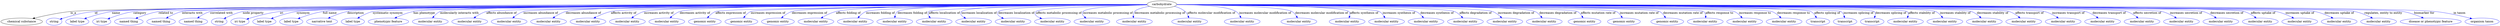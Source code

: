 digraph {
	graph [bb="0,0,9769.9,123"];
	node [label="\N"];
	carbohydrate	 [height=0.5,
		label=carbohydrate,
		pos="4577.3,105",
		width=1.5707];
	"chemical substance"	 [height=0.5,
		pos="79.293,18",
		width=2.2026];
	carbohydrate -> "chemical substance"	 [label=is_a,
		lp="288.29,61.5",
		pos="e,124.29,32.943 4520.6,104.92 4028.5,104.18 497.63,97.858 277.29,69 227.97,62.54 173.32,47.872 133.95,35.917"];
	id	 [color=blue,
		height=0.5,
		label=string,
		pos="207.29,18",
		width=0.84854];
	carbohydrate -> id	 [color=blue,
		label=id,
		lp="383.79,61.5",
		pos="e,231.13,29.55 4520.7,104.9 4036,103.99 593.35,96.608 378.29,69 318.74,61.355 304,55.729 247.29,36 245.05,35.219 242.76,34.36 240.46,\
33.455",
		style=solid];
	name	 [color=blue,
		height=0.5,
		label="label type",
		pos="301.29,18",
		width=1.2638];
	carbohydrate -> name	 [color=blue,
		label=name,
		lp="466.79,61.5",
		pos="e,331.57,31.5 4520.5,104.76 4032.2,102.62 556.35,86.842 451.29,69 412.8,62.462 370.87,47.494 341.16,35.454",
		style=solid];
	category	 [color=blue,
		height=0.5,
		label="iri type",
		pos="401.29,18",
		width=1.011];
	carbohydrate -> category	 [color=blue,
		label=category,
		lp="563.79,61.5",
		pos="e,427.42,30.764 4520.6,104.76 4038.6,102.64 642.88,87.133 540.29,69 503.72,62.536 464.16,47.126 436.63,34.926",
		style=solid];
	"related to"	 [color=blue,
		height=0.5,
		label="named thing",
		pos="511.29,18",
		width=1.5346];
	carbohydrate -> "related to"	 [color=blue,
		label="related to",
		lp="669.29,61.5",
		pos="e,541.31,33.185 4520.6,104.76 4045.4,102.74 742.9,88.045 643.29,69 610.98,62.822 576.36,49.155 550.69,37.523",
		style=solid];
	"interacts with"	 [color=blue,
		height=0.5,
		label="named thing",
		pos="639.29,18",
		width=1.5346];
	carbohydrate -> "interacts with"	 [color=blue,
		label="interacts with",
		lp="775.29,61.5",
		pos="e,663.24,34.402 4520.4,104.83 4051.3,103.4 834.26,92.742 738.29,69 714.74,63.174 690.5,50.808 671.89,39.712",
		style=solid];
	"correlated with"	 [color=blue,
		height=0.5,
		label="named thing",
		pos="767.29,18",
		width=1.5346];
	carbohydrate -> "correlated with"	 [color=blue,
		label="correlated with",
		lp="890.29,61.5",
		pos="e,787.33,34.872 4520.6,104.88 4059.8,103.83 941.38,95.782 849.29,69 829.92,63.364 810.63,51.752 795.64,41.03",
		style=solid];
	"node property"	 [color=blue,
		height=0.5,
		label=string,
		pos="871.29,18",
		width=0.84854];
	carbohydrate -> "node property"	 [color=blue,
		label="node property",
		lp="1015.3,61.5",
		pos="e,892.19,31.476 4520.5,104.77 4068.2,102.94 1067.3,90.009 977.29,69 950.04,62.642 921.6,48.481 901.04,36.69",
		style=solid];
	iri	 [color=blue,
		height=0.5,
		label="iri type",
		pos="956.29,18",
		width=1.011];
	carbohydrate -> iri	 [color=blue,
		label=iri,
		lp="1127.8,61.5",
		pos="e,984.28,29.664 4520.5,104.83 4085.8,103.47 1296.6,93.782 1121.3,69 1076.4,62.647 1026.9,45.981 993.95,33.416",
		style=solid];
	synonym	 [color=blue,
		height=0.5,
		label="label type",
		pos="1056.3,18",
		width=1.2638];
	carbohydrate -> synonym	 [color=blue,
		label=synonym,
		lp="1216.8,61.5",
		pos="e,1084.7,32.079 4520.6,104.96 4091.2,104.6 1361.6,101.03 1191.3,69 1157.2,62.586 1120.5,48.186 1094,36.318",
		style=solid];
	"full name"	 [color=blue,
		height=0.5,
		label="label type",
		pos="1165.3,18",
		width=1.2638];
	carbohydrate -> "full name"	 [color=blue,
		label="full name",
		lp="1324.8,61.5",
		pos="e,1193.5,32.196 4520.7,104.95 4099.5,104.5 1462.9,100.42 1298.3,69 1264.8,62.601 1228.7,48.273 1202.6,36.428",
		style=solid];
	description	 [color=blue,
		height=0.5,
		label="narrative text",
		pos="1286.3,18",
		width=1.6068];
	carbohydrate -> description	 [color=blue,
		label=description,
		lp="1430.8,61.5",
		pos="e,1313.8,34.149 4520.6,104.68 4100.2,102.24 1479.6,86.396 1400.3,69 1373.1,63.023 1344.4,50.177 1322.6,38.874",
		style=solid];
	"systematic synonym"	 [color=blue,
		height=0.5,
		label="label type",
		pos="1407.3,18",
		width=1.2638];
	carbohydrate -> "systematic synonym"	 [color=blue,
		label="systematic synonym",
		lp="1560.3,61.5",
		pos="e,1429.9,33.883 4520.5,104.7 4107.6,102.5 1580.3,88.232 1504.3,69 1480.8,63.063 1456.7,50.436 1438.4,39.233",
		style=solid];
	"has phenotype"	 [color=blue,
		height=0.5,
		label="phenotypic feature",
		pos="1547.3,18",
		width=2.1304];
	carbohydrate -> "has phenotype"	 [color=blue,
		label="has phenotype",
		lp="1706.8,61.5",
		pos="e,1577.3,34.643 4520.7,104.92 4127.2,104.31 1812,99.415 1667.3,69 1639.1,63.067 1609.2,50.403 1586.3,39.179",
		style=solid];
	"molecularly interacts with"	 [color=blue,
		height=0.5,
		label="molecular entity",
		pos="1711.3,18",
		width=1.9137];
	carbohydrate -> "molecularly interacts with"	 [color=blue,
		label="molecularly interacts with",
		lp="1846.8,61.5",
		pos="e,1727,35.552 4520.6,104.78 4129.1,103.19 1842.3,92.925 1775.3,69 1760,63.528 1745.5,52.741 1734.3,42.49",
		style=solid];
	"affects abundance of"	 [color=blue,
		height=0.5,
		label="molecular entity",
		pos="1867.3,18",
		width=1.9137];
	carbohydrate -> "affects abundance of"	 [color=blue,
		label="affects abundance of",
		lp="2014.8,61.5",
		pos="e,1890.2,35.113 4520.7,104.61 4145,101.95 2022.3,86.193 1958.3,69 1937,63.282 1915.4,51.464 1898.5,40.643",
		style=solid];
	"increases abundance of"	 [color=blue,
		height=0.5,
		label="molecular entity",
		pos="2023.3,18",
		width=1.9137];
	carbohydrate -> "increases abundance of"	 [color=blue,
		label="increases abundance of",
		lp="2170.8,61.5",
		pos="e,2044.6,35.349 4520.5,104.58 4156.7,101.87 2167.2,86.234 2107.3,69 2087.8,63.401 2068.4,52.029 2053.1,41.442",
		style=solid];
	"decreases abundance of"	 [color=blue,
		height=0.5,
		label="molecular entity",
		pos="2179.3,18",
		width=1.9137];
	carbohydrate -> "decreases abundance of"	 [color=blue,
		label="decreases abundance of",
		lp="2337.8,61.5",
		pos="e,2203.1,35.103 4520.5,104.88 4176.9,104.05 2385.2,98.338 2273.3,69 2251.4,63.267 2229.1,51.448 2211.7,40.631",
		style=solid];
	"affects activity of"	 [color=blue,
		height=0.5,
		label="molecular entity",
		pos="2335.3,18",
		width=1.9137];
	carbohydrate -> "affects activity of"	 [color=blue,
		label="affects activity of",
		lp="2495.3,61.5",
		pos="e,2363.2,34.601 4520.7,104.7 4193,102.85 2551.2,92.46 2447.3,69 2421,63.055 2393.4,50.562 2372.1,39.428",
		style=solid];
	"increases activity of"	 [color=blue,
		height=0.5,
		label="molecular entity",
		pos="2491.3,18",
		width=1.9137];
	carbohydrate -> "increases activity of"	 [color=blue,
		label="increases activity of",
		lp="2635.8,61.5",
		pos="e,2513.9,35.08 4520.6,104.77 4205.3,103.36 2677.2,95.213 2581.3,69 2560.4,63.287 2539.2,51.631 2522.6,40.902",
		style=solid];
	"decreases activity of"	 [color=blue,
		height=0.5,
		label="molecular entity",
		pos="2647.3,18",
		width=1.9137];
	carbohydrate -> "decreases activity of"	 [color=blue,
		label="decreases activity of",
		lp="2778.3,61.5",
		pos="e,2666.3,35.55 4520.7,104.81 4219,103.68 2810,96.916 2722.3,69 2704.8,63.421 2687.6,52.321 2674.2,41.898",
		style=solid];
	"affects expression of"	 [color=blue,
		height=0.5,
		label="genomic entity",
		pos="2798.3,18",
		width=1.7693];
	carbohydrate -> "affects expression of"	 [color=blue,
		label="affects expression of",
		lp="2919.8,61.5",
		pos="e,2814.3,35.509 4520.3,104.82 4231.8,103.76 2942.9,97.446 2863.3,69 2847.8,63.471 2833.2,52.677 2821.7,42.438",
		style=solid];
	"increases expression of"	 [color=blue,
		height=0.5,
		label="genomic entity",
		pos="2943.3,18",
		width=1.7693];
	carbohydrate -> "increases expression of"	 [color=blue,
		label="increases expression of",
		lp="3067.8,61.5",
		pos="e,2958.4,35.735 4520.5,104.75 4247.2,103.42 3076.5,96.157 3004.3,69 2989.7,63.527 2976.2,52.995 2965.6,42.916",
		style=solid];
	"decreases expression of"	 [color=blue,
		height=0.5,
		label="genomic entity",
		pos="3088.3,18",
		width=1.7693];
	carbohydrate -> "decreases expression of"	 [color=blue,
		label="decreases expression of",
		lp="3228.8,61.5",
		pos="e,3107.3,35.261 4520.5,104.44 4264.8,101.8 3229.8,89.869 3164.3,69 3146.5,63.331 3129,52.109 3115.3,41.632",
		style=solid];
	"affects folding of"	 [color=blue,
		height=0.5,
		label="molecular entity",
		pos="3239.3,18",
		width=1.9137];
	carbohydrate -> "affects folding of"	 [color=blue,
		label="affects folding of",
		lp="3378.3,61.5",
		pos="e,3262.5,35.003 4520.7,104.11 4284.7,100.31 3389.2,84.884 3331.3,69 3309.8,63.121 3288,51.296 3271,40.511",
		style=solid];
	"increases folding of"	 [color=blue,
		height=0.5,
		label="molecular entity",
		pos="3395.3,18",
		width=1.9137];
	carbohydrate -> "increases folding of"	 [color=blue,
		label="increases folding of",
		lp="3506.3,61.5",
		pos="e,3409.2,35.667 4520.5,104.26 4299,101.23 3502.2,89.003 3452.3,69 3438.5,63.492 3425.9,53.099 3416.1,43.125",
		style=solid];
	"decreases folding of"	 [color=blue,
		height=0.5,
		label="molecular entity",
		pos="3551.3,18",
		width=1.9137];
	carbohydrate -> "decreases folding of"	 [color=blue,
		label="decreases folding of",
		lp="3632.3,61.5",
		pos="e,3555.5,36.07 4520.7,104.54 4315.1,102.67 3617.2,94.467 3577.3,69 3568.9,63.624 3563,54.596 3559.1,45.618",
		style=solid];
	"affects localization of"	 [color=blue,
		height=0.5,
		label="molecular entity",
		pos="3707.3,18",
		width=1.9137];
	carbohydrate -> "affects localization of"	 [color=blue,
		label="affects localization of",
		lp="3755.3,61.5",
		pos="e,3696.2,36.234 4520.6,104.82 4330.3,103.93 3724.9,98.765 3696.3,69 3690.3,62.801 3690.3,54.192 3692.6,45.81",
		style=solid];
	"increases localization of"	 [color=blue,
		height=0.5,
		label="molecular entity",
		pos="3863.3,18",
		width=1.9137];
	carbohydrate -> "increases localization of"	 [color=blue,
		label="increases localization of",
		lp="3888.3,61.5",
		pos="e,3836.5,34.666 4520.5,104.41 4348.9,102.35 3846.3,94.183 3822.3,69 3814,60.351 3819.5,50.2 3828.8,41.24",
		style=solid];
	"decreases localization of"	 [color=blue,
		height=0.5,
		label="molecular entity",
		pos="4019.3,18",
		width=1.9137];
	carbohydrate -> "decreases localization of"	 [color=blue,
		label="decreases localization of",
		lp="4029.3,61.5",
		pos="e,3983.3,33.552 4520.7,103.77 4372.1,100.26 3981.3,89.144 3962.3,69 3952.4,58.521 3961.1,47.764 3974.5,38.848",
		style=solid];
	"affects metabolic processing of"	 [color=blue,
		height=0.5,
		label="molecular entity",
		pos="4175.3,18",
		width=1.9137];
	carbohydrate -> "affects metabolic processing of"	 [color=blue,
		label="affects metabolic processing of",
		lp="4189.8,61.5",
		pos="e,4131.4,32.174 4520.8,102.73 4398.4,97.546 4118.3,84.082 4104.3,69 4092.8,56.582 4104.8,45.303 4122,36.527",
		style=solid];
	"increases metabolic processing of"	 [color=blue,
		height=0.5,
		label="molecular entity",
		pos="4331.3,18",
		width=1.9137];
	carbohydrate -> "increases metabolic processing of"	 [color=blue,
		label="increases metabolic processing of",
		lp="4374.3,61.5",
		pos="e,4299.7,34.217 4521.2,102.1 4440,97.327 4297.8,86.552 4282.3,69 4273.7,59.29 4280.5,48.91 4291.5,40.067",
		style=solid];
	"decreases metabolic processing of"	 [color=blue,
		height=0.5,
		label="molecular entity",
		pos="4487.3,18",
		width=1.9137];
	carbohydrate -> "decreases metabolic processing of"	 [color=blue,
		label="decreases metabolic processing of",
		lp="4566.8,61.5",
		pos="e,4475.4,35.836 4530.9,94.547 4506.6,88.031 4480.4,79 4473.3,69 4468.3,62.012 4468.8,53.33 4471.5,45.123",
		style=solid];
	"affects molecular modification of"	 [color=blue,
		height=0.5,
		label="molecular entity",
		pos="4682.3,18",
		width=1.9137];
	carbohydrate -> "affects molecular modification of"	 [color=blue,
		label="affects molecular modification of",
		lp="4763.3,61.5",
		pos="e,4678,36.454 4620.7,93.238 4634.7,87.724 4649.4,79.895 4660.3,69 4666.6,62.692 4671.2,54.291 4674.5,46.131",
		style=solid];
	"increases molecular modification of"	 [color=blue,
		height=0.5,
		label="molecular entity",
		pos="4889.3,18",
		width=1.9137];
	carbohydrate -> "increases molecular modification of"	 [color=blue,
		label="increases molecular modification of",
		lp="4972.8,61.5",
		pos="e,4883.4,36.042 4633.9,103.59 4705.4,100.82 4823.3,92.708 4859.3,69 4867.9,63.291 4874.4,54.156 4879.1,45.183",
		style=solid];
	"decreases molecular modification of"	 [color=blue,
		height=0.5,
		label="molecular entity",
		pos="5109.3,18",
		width=1.9137];
	carbohydrate -> "decreases molecular modification of"	 [color=blue,
		label="decreases molecular modification of",
		lp="5190.8,61.5",
		pos="e,5102.2,36.058 4633.9,103.69 4756.4,100.47 5037.9,90.762 5075.3,69 5084.7,63.496 5092.1,54.195 5097.5,45.031",
		style=solid];
	"affects synthesis of"	 [color=blue,
		height=0.5,
		label="molecular entity",
		pos="5275.3,18",
		width=1.9137];
	carbohydrate -> "affects synthesis of"	 [color=blue,
		label="affects synthesis of",
		lp="5351.8,61.5",
		pos="e,5290.4,35.944 4633.9,104.26 4799.2,101.83 5271.6,92.82 5294.3,69 5300.7,62.292 5299.4,53.25 5295.4,44.641",
		style=solid];
	"increases synthesis of"	 [color=blue,
		height=0.5,
		label="molecular entity",
		pos="5431.3,18",
		width=1.9137];
	carbohydrate -> "increases synthesis of"	 [color=blue,
		label="increases synthesis of",
		lp="5480.3,61.5",
		pos="e,5428.1,36.23 4633.8,104.17 4815.8,101.29 5376.3,90.684 5408.3,69 5416.2,63.619 5421.5,54.793 5424.9,45.985",
		style=solid];
	"decreases synthesis of"	 [color=blue,
		height=0.5,
		label="molecular entity",
		pos="5587.3,18",
		width=1.9137];
	carbohydrate -> "decreases synthesis of"	 [color=blue,
		label="decreases synthesis of",
		lp="5622.8,61.5",
		pos="e,5577.1,36.061 4633.8,104.14 4834.4,100.92 5502.2,88.757 5543.3,69 5554.5,63.592 5564.1,53.829 5571.3,44.281",
		style=solid];
	"affects degradation of"	 [color=blue,
		height=0.5,
		label="molecular entity",
		pos="5743.3,18",
		width=1.9137];
	carbohydrate -> "affects degradation of"	 [color=blue,
		label="affects degradation of",
		lp="5769.8,61.5",
		pos="e,5729.7,35.66 4634.1,104.25 4853.7,101.2 5638.2,88.941 5687.3,69 5700.9,63.483 5713.3,53.089 5722.9,43.116",
		style=solid];
	"increases degradation of"	 [color=blue,
		height=0.5,
		label="molecular entity",
		pos="5899.3,18",
		width=1.9137];
	carbohydrate -> "increases degradation of"	 [color=blue,
		label="increases degradation of",
		lp="5925.8,61.5",
		pos="e,5882.7,35.722 4634.1,104.35 4871.6,101.51 5776.2,89.397 5833.3,69 5848.8,63.456 5863.6,52.77 5875.2,42.605",
		style=solid];
	"decreases degradation of"	 [color=blue,
		height=0.5,
		label="molecular entity",
		pos="6055.3,18",
		width=1.9137];
	carbohydrate -> "decreases degradation of"	 [color=blue,
		label="decreases degradation of",
		lp="6087.8,61.5",
		pos="e,6040.8,35.712 4634,104.63 4890.3,102.82 5931.8,93.935 5996.3,69 6010.4,63.551 6023.4,53.165 6033.6,43.181",
		style=solid];
	"affects mutation rate of"	 [color=blue,
		height=0.5,
		label="genomic entity",
		pos="6206.3,18",
		width=1.7693];
	carbohydrate -> "affects mutation rate of"	 [color=blue,
		label="affects mutation rate of",
		lp="6243.3,61.5",
		pos="e,6195.4,35.902 4634.1,104.31 4912.7,100.87 6123.9,85.017 6159.3,69 6171.2,63.615 6181.5,53.622 6189.3,43.899",
		style=solid];
	"increases mutation rate of"	 [color=blue,
		height=0.5,
		label="genomic entity",
		pos="6351.3,18",
		width=1.7693];
	carbohydrate -> "increases mutation rate of"	 [color=blue,
		label="increases mutation rate of",
		lp="6400.3,61.5",
		pos="e,6342.6,35.841 4634.1,104.49 4928.9,101.73 6272.9,88.162 6311.3,69 6322,63.649 6330.7,53.933 6337.3,44.407",
		style=solid];
	"decreases mutation rate of"	 [color=blue,
		height=0.5,
		label="genomic entity",
		pos="6496.3,18",
		width=1.7693];
	carbohydrate -> "decreases mutation rate of"	 [color=blue,
		label="decreases mutation rate of",
		lp="6560.3,61.5",
		pos="e,6493.9,36.016 4633.9,104.78 4945.1,103.44 6436.3,95.647 6475.3,69 6483.2,63.622 6488.1,54.715 6491.2,45.838",
		style=solid];
	"affects response to"	 [color=blue,
		height=0.5,
		label="molecular entity",
		pos="6647.3,18",
		width=1.9137];
	carbohydrate -> "affects response to"	 [color=blue,
		label="affects response to",
		lp="6697.3,61.5",
		pos="e,6648.6,36.207 4633.9,104.49 4963.1,101.44 6616.4,85.351 6636.3,69 6643,63.48 6646.2,54.931 6647.6,46.4",
		style=solid];
	"increases response to"	 [color=blue,
		height=0.5,
		label="molecular entity",
		pos="6803.3,18",
		width=1.9137];
	carbohydrate -> "increases response to"	 [color=blue,
		label="increases response to",
		lp="6831.8,61.5",
		pos="e,6791.1,35.964 4634,104.65 4971.6,102.47 6702.1,90.282 6752.3,69 6764.9,63.64 6776.1,53.511 6784.7,43.684",
		style=solid];
	"decreases response to"	 [color=blue,
		height=0.5,
		label="molecular entity",
		pos="6959.3,18",
		width=1.9137];
	carbohydrate -> "decreases response to"	 [color=blue,
		label="decreases response to",
		lp="6979.3,61.5",
		pos="e,6943,35.545 4633.9,104.61 4983.9,102.16 6838.3,88.249 6893.3,69 6909,63.519 6923.8,52.73 6935.5,42.482",
		style=solid];
	"affects splicing of"	 [color=blue,
		height=0.5,
		label=transcript,
		pos="7090.3,18",
		width=1.2277];
	carbohydrate -> "affects splicing of"	 [color=blue,
		label="affects splicing of",
		lp="7112.3,61.5",
		pos="e,7079.3,35.696 4634.1,104.78 4997.6,103.3 6985.4,94.091 7042.3,69 7054.5,63.636 7065,53.546 7073.1,43.748",
		style=solid];
	"increases splicing of"	 [color=blue,
		height=0.5,
		label=transcript,
		pos="7196.3,18",
		width=1.2277];
	carbohydrate -> "increases splicing of"	 [color=blue,
		label="increases splicing of",
		lp="7237.3,61.5",
		pos="e,7190.5,35.995 4633.9,104.97 5007.8,104.66 7108.4,101.5 7165.3,69 7174.6,63.678 7181.5,54.323 7186.3,45.066",
		style=solid];
	"decreases splicing of"	 [color=blue,
		height=0.5,
		label=transcript,
		pos="7302.3,18",
		width=1.2277];
	carbohydrate -> "decreases splicing of"	 [color=blue,
		label="decreases splicing of",
		lp="7362.3,61.5",
		pos="e,7305.9,36.213 4633.9,104.76 5021.5,103.09 7271.9,92.36 7297.3,69 7303.5,63.265 7305.8,54.736 7306.2,46.287",
		style=solid];
	"affects stability of"	 [color=blue,
		height=0.5,
		label="molecular entity",
		pos="7433.3,18",
		width=1.9137];
	carbohydrate -> "affects stability of"	 [color=blue,
		label="affects stability of",
		lp="7482.8,61.5",
		pos="e,7435,36.183 4633.9,104.77 5031.8,103.1 7395.5,92.18 7423.3,69 7429.9,63.455 7433,54.899 7434.3,46.37",
		style=solid];
	"increases stability of"	 [color=blue,
		height=0.5,
		label="molecular entity",
		pos="7589.3,18",
		width=1.9137];
	carbohydrate -> "increases stability of"	 [color=blue,
		label="increases stability of",
		lp="7614.3,61.5",
		pos="e,7576.7,35.746 4634,104.89 5037.9,104.02 7466.6,97.592 7536.3,69 7549.3,63.648 7561,53.418 7570,43.517",
		style=solid];
	"decreases stability of"	 [color=blue,
		height=0.5,
		label="molecular entity",
		pos="7745.3,18",
		width=1.9137];
	carbohydrate -> "decreases stability of"	 [color=blue,
		label="decreases stability of",
		lp="7759.8,61.5",
		pos="e,7727.5,35.587 4633.9,104.81 5048.2,103.39 7599.2,93.658 7674.3,69 7691,63.524 7707.1,52.585 7719.7,42.238",
		style=solid];
	"affects transport of"	 [color=blue,
		height=0.5,
		label="molecular entity",
		pos="7901.3,18",
		width=1.9137];
	carbohydrate -> "affects transport of"	 [color=blue,
		label="affects transport of",
		lp="7905.8,61.5",
		pos="e,7881.2,35.363 4634.2,104.8 5060.5,103.26 7741.8,92.664 7821.3,69 7840,63.422 7858.6,52.052 7873.1,41.46",
		style=solid];
	"increases transport of"	 [color=blue,
		height=0.5,
		label="molecular entity",
		pos="8057.3,18",
		width=1.9137];
	carbohydrate -> "increases transport of"	 [color=blue,
		label="increases transport of",
		lp="8058.8,61.5",
		pos="e,8033.4,34.891 4634.1,104.77 5070.8,102.94 7877.3,90.403 7961.3,69 7983.7,63.286 8006.7,51.344 8024.5,40.452",
		style=solid];
	"decreases transport of"	 [color=blue,
		height=0.5,
		label="molecular entity",
		pos="8213.3,18",
		width=1.9137];
	carbohydrate -> "decreases transport of"	 [color=blue,
		label="decreases transport of",
		lp="8218.8,61.5",
		pos="e,8190.1,35.141 4634,104.81 5081.7,103.27 8033.3,92.227 8121.3,69 8142.8,63.322 8164.7,51.506 8181.7,40.677",
		style=solid];
	"affects secretion of"	 [color=blue,
		height=0.5,
		label="molecular entity",
		pos="8369.3,18",
		width=1.9137];
	carbohydrate -> "affects secretion of"	 [color=blue,
		label="affects secretion of",
		lp="8370.3,61.5",
		pos="e,8347.5,35.135 4634,104.85 5093.2,103.63 8190.5,94.412 8282.3,69 8302.7,63.366 8323.1,51.714 8339.1,40.968",
		style=solid];
	"increases secretion of"	 [color=blue,
		height=0.5,
		label="molecular entity",
		pos="8525.3,18",
		width=1.9137];
	carbohydrate -> "increases secretion of"	 [color=blue,
		label="increases secretion of",
		lp="8525.3,61.5",
		pos="e,8500.5,34.904 4633.9,104.83 5103,103.42 8330.1,92.809 8426.3,69 8449.5,63.254 8473.4,51.146 8491.9,40.169",
		style=solid];
	"decreases secretion of"	 [color=blue,
		height=0.5,
		label="molecular entity",
		pos="8681.3,18",
		width=1.9137];
	carbohydrate -> "decreases secretion of"	 [color=blue,
		label="decreases secretion of",
		lp="8686.3,61.5",
		pos="e,8657.8,35.151 4634,104.88 5114.5,103.78 8488.2,95.131 8588.3,69 8610,63.337 8632.1,51.522 8649.3,40.689",
		style=solid];
	"affects uptake of"	 [color=blue,
		height=0.5,
		label="molecular entity",
		pos="8837.3,18",
		width=1.9137];
	carbohydrate -> "affects uptake of"	 [color=blue,
		label="affects uptake of",
		lp="8831.8,61.5",
		pos="e,8815.5,35.143 4634,104.92 5125.2,104.16 8646.4,97.701 8750.3,69 8770.7,63.377 8791.1,51.726 8807.1,40.977",
		style=solid];
	"increases uptake of"	 [color=blue,
		height=0.5,
		label="molecular entity",
		pos="8993.3,18",
		width=1.9137];
	carbohydrate -> "increases uptake of"	 [color=blue,
		label="increases uptake of",
		lp="8978.8,61.5",
		pos="e,8965.4,34.674 4634.1,104.85 5134.6,103.53 8772.6,93.06 8881.3,69 8907.6,63.168 8935.3,50.676 8956.5,39.515",
		style=solid];
	"decreases uptake of"	 [color=blue,
		height=0.5,
		label="molecular entity",
		pos="9149.3,18",
		width=1.9137];
	carbohydrate -> "decreases uptake of"	 [color=blue,
		label="decreases uptake of",
		lp="9134.8,61.5",
		pos="e,9120.9,34.678 4634.2,104.87 5144.6,103.62 8922.5,93.563 9035.3,69 9062.2,63.148 9090.4,50.57 9112.1,39.37",
		style=solid];
	"regulates, entity to entity"	 [color=blue,
		height=0.5,
		label="molecular entity",
		pos="9305.3,18",
		width=1.9137];
	carbohydrate -> "regulates, entity to entity"	 [color=blue,
		label="regulates, entity to entity",
		lp="9306.3,61.5",
		pos="e,9277.2,34.679 4634.1,104.88 5154.3,103.78 9075.4,94.637 9192.3,69 9218.8,63.177 9246.7,50.684 9268.1,39.522",
		style=solid];
	"biomarker for"	 [color=blue,
		height=0.5,
		label="disease or phenotypic feature",
		pos="9506.3,18",
		width=3.1775];
	carbohydrate -> "biomarker for"	 [color=blue,
		label="biomarker for",
		lp="9467.3,61.5",
		pos="e,9472.8,35.323 4633.9,104.87 5164.7,103.59 9255.9,92.959 9378.3,69 9407.8,63.218 9439.2,50.803 9463.6,39.671",
		style=solid];
	"in taxon"	 [color=blue,
		height=0.5,
		label="organism taxon",
		pos="9704.3,18",
		width=1.8234];
	carbohydrate -> "in taxon"	 [color=blue,
		label="in taxon",
		lp="9607.8,61.5",
		pos="e,9662.7,32.109 4634.2,104.99 5166.2,104.84 9255.4,102.6 9509.3,69 9558.8,62.448 9613.7,47.346 9652.6,35.266",
		style=solid];
}
